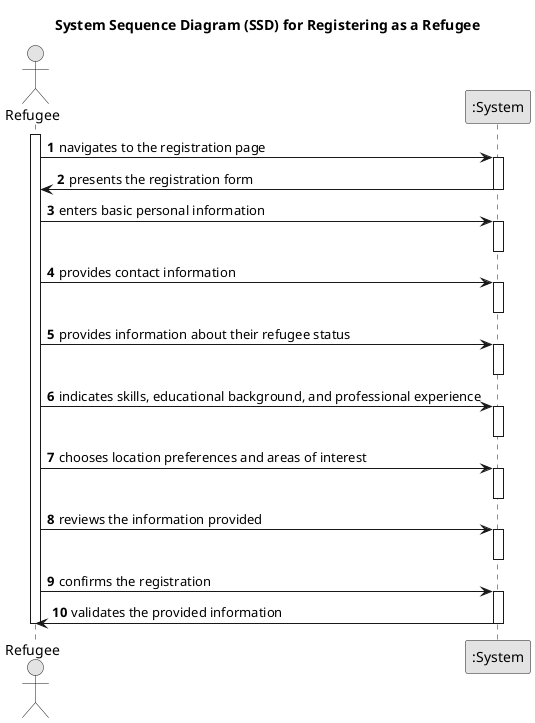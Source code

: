 @startuml
skinparam monochrome true
skinparam packageStyle rectangle
skinparam shadowing false

title System Sequence Diagram (SSD) for Registering as a Refugee

autonumber

actor Refugee
participant ":System" as System

activate Refugee
    Refugee -> System : navigates to the registration page
activate System
    System -> Refugee : presents the registration form
deactivate System

    Refugee -> System : enters basic personal information
activate System
deactivate System

    Refugee -> System : provides contact information
activate System
deactivate System

    Refugee -> System : provides information about their refugee status
activate System
deactivate System

    Refugee -> System : indicates skills, educational background, and professional experience
activate System
deactivate System

    Refugee -> System : chooses location preferences and areas of interest
activate System
deactivate System

    Refugee -> System : reviews the information provided
activate System
deactivate System

    Refugee -> System : confirms the registration
activate System
    System -> Refugee : validates the provided information

deactivate System
deactivate Refugee

@enduml
